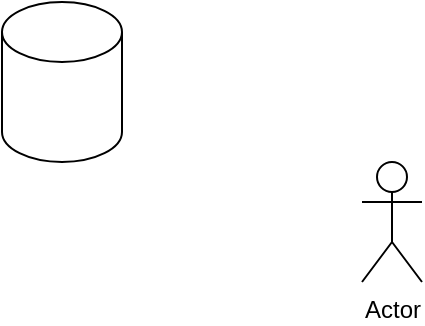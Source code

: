 <mxfile version="20.4.0" type="github">
  <diagram id="wYGlgj-SfCMyBX6BnYjj" name="Stránka-1">
    <mxGraphModel dx="942" dy="496" grid="1" gridSize="10" guides="1" tooltips="1" connect="1" arrows="1" fold="1" page="1" pageScale="1" pageWidth="827" pageHeight="1169" math="0" shadow="0">
      <root>
        <mxCell id="0" />
        <mxCell id="1" parent="0" />
        <mxCell id="PfnpTffGLOm3BiocZvvV-1" value="" style="shape=cylinder3;whiteSpace=wrap;html=1;boundedLbl=1;backgroundOutline=1;size=15;" vertex="1" parent="1">
          <mxGeometry x="300" y="200" width="60" height="80" as="geometry" />
        </mxCell>
        <mxCell id="PfnpTffGLOm3BiocZvvV-2" value="Actor" style="shape=umlActor;verticalLabelPosition=bottom;verticalAlign=top;html=1;outlineConnect=0;" vertex="1" parent="1">
          <mxGeometry x="480" y="280" width="30" height="60" as="geometry" />
        </mxCell>
      </root>
    </mxGraphModel>
  </diagram>
</mxfile>
